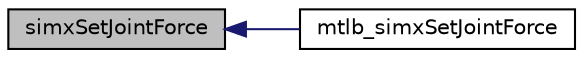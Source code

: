 digraph "simxSetJointForce"
{
  edge [fontname="Helvetica",fontsize="10",labelfontname="Helvetica",labelfontsize="10"];
  node [fontname="Helvetica",fontsize="10",shape=record];
  rankdir="LR";
  Node1 [label="simxSetJointForce",height=0.2,width=0.4,color="black", fillcolor="grey75", style="filled" fontcolor="black"];
  Node1 -> Node2 [dir="back",color="midnightblue",fontsize="10",style="solid",fontname="Helvetica"];
  Node2 [label="mtlb_simxSetJointForce",height=0.2,width=0.4,color="black", fillcolor="white", style="filled",URL="$ext_api_8h.html#a8135587818848bfa6896d0973f16c4f9"];
}
